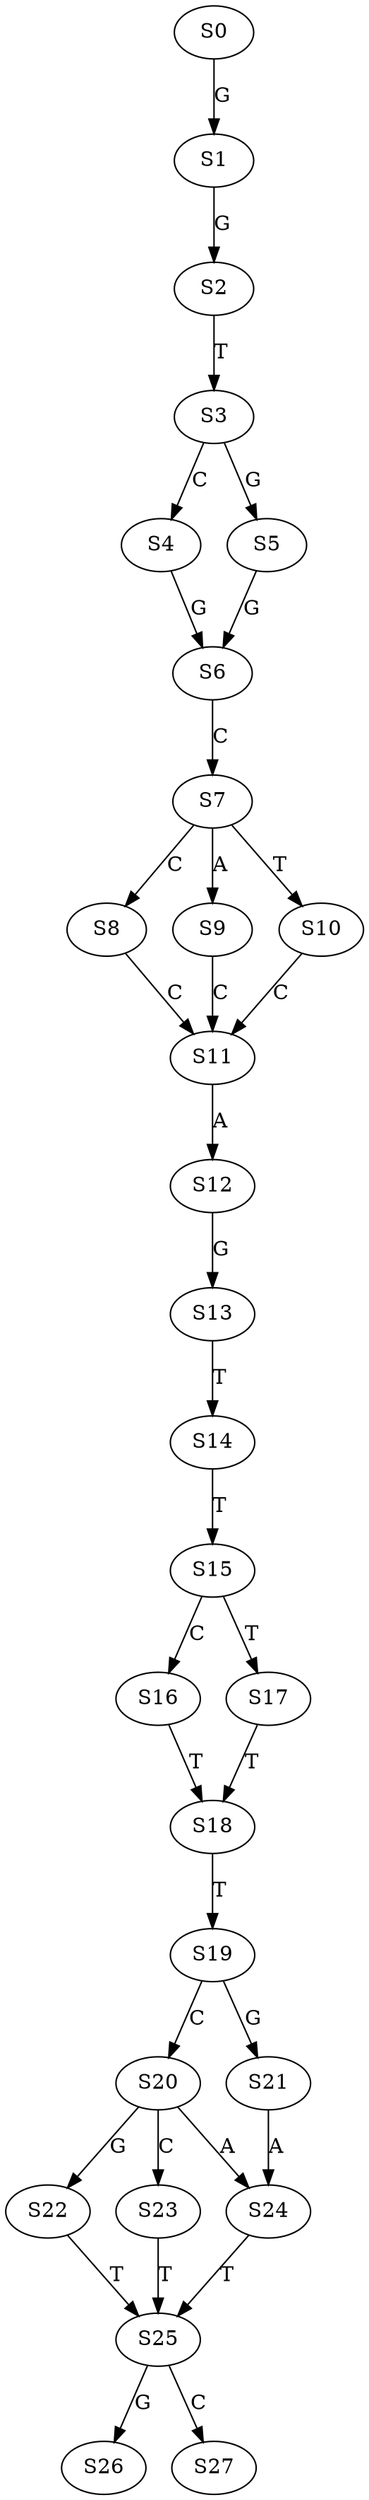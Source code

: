 strict digraph  {
	S0 -> S1 [ label = G ];
	S1 -> S2 [ label = G ];
	S2 -> S3 [ label = T ];
	S3 -> S4 [ label = C ];
	S3 -> S5 [ label = G ];
	S4 -> S6 [ label = G ];
	S5 -> S6 [ label = G ];
	S6 -> S7 [ label = C ];
	S7 -> S8 [ label = C ];
	S7 -> S9 [ label = A ];
	S7 -> S10 [ label = T ];
	S8 -> S11 [ label = C ];
	S9 -> S11 [ label = C ];
	S10 -> S11 [ label = C ];
	S11 -> S12 [ label = A ];
	S12 -> S13 [ label = G ];
	S13 -> S14 [ label = T ];
	S14 -> S15 [ label = T ];
	S15 -> S16 [ label = C ];
	S15 -> S17 [ label = T ];
	S16 -> S18 [ label = T ];
	S17 -> S18 [ label = T ];
	S18 -> S19 [ label = T ];
	S19 -> S20 [ label = C ];
	S19 -> S21 [ label = G ];
	S20 -> S22 [ label = G ];
	S20 -> S23 [ label = C ];
	S20 -> S24 [ label = A ];
	S21 -> S24 [ label = A ];
	S22 -> S25 [ label = T ];
	S23 -> S25 [ label = T ];
	S24 -> S25 [ label = T ];
	S25 -> S26 [ label = G ];
	S25 -> S27 [ label = C ];
}
